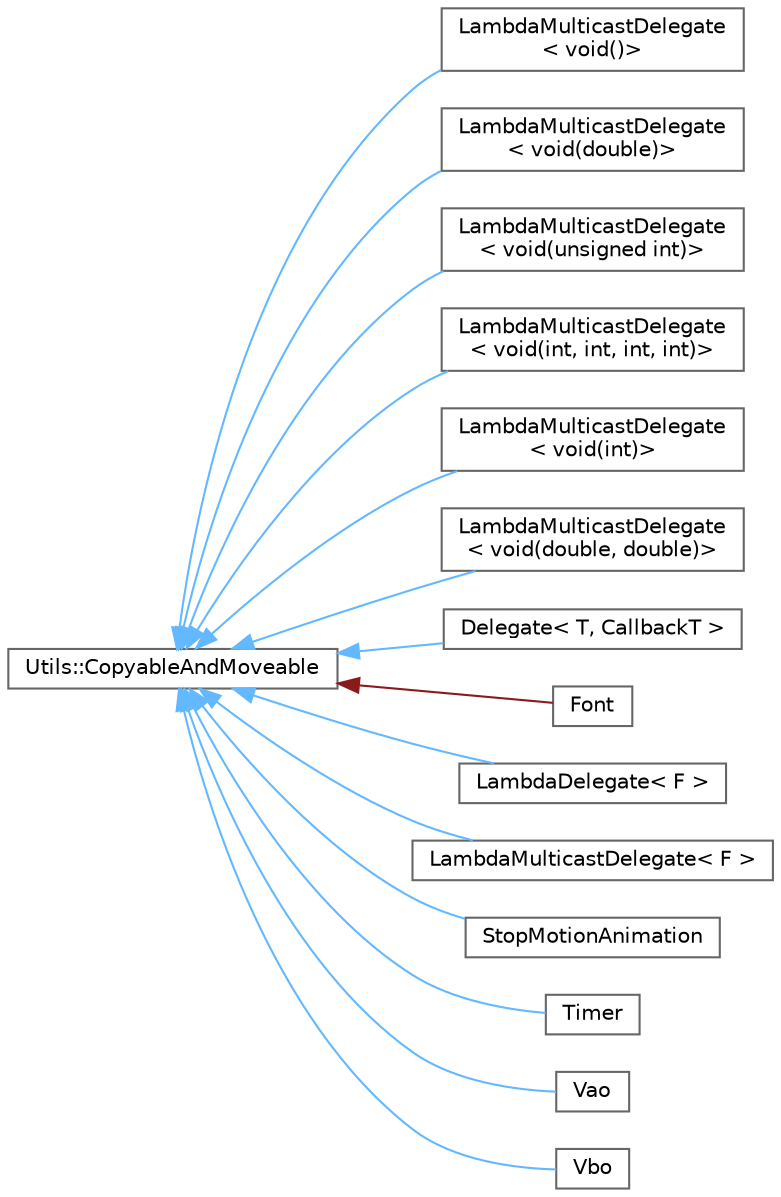 digraph "Graphical Class Hierarchy"
{
 // LATEX_PDF_SIZE
  bgcolor="transparent";
  edge [fontname=Helvetica,fontsize=10,labelfontname=Helvetica,labelfontsize=10];
  node [fontname=Helvetica,fontsize=10,shape=box,height=0.2,width=0.4];
  rankdir="LR";
  Node0 [id="Node000000",label="Utils::CopyableAndMoveable",height=0.2,width=0.4,color="grey40", fillcolor="white", style="filled",URL="$class_utils_1_1_copyable_and_moveable.html",tooltip=" "];
  Node0 -> Node1 [id="edge27_Node000000_Node000001",dir="back",color="steelblue1",style="solid",tooltip=" "];
  Node1 [id="Node000001",label="LambdaMulticastDelegate\l\< void()\>",height=0.2,width=0.4,color="grey40", fillcolor="white", style="filled",URL="$class_lambda_multicast_delegate.html",tooltip=" "];
  Node0 -> Node2 [id="edge28_Node000000_Node000002",dir="back",color="steelblue1",style="solid",tooltip=" "];
  Node2 [id="Node000002",label="LambdaMulticastDelegate\l\< void(double)\>",height=0.2,width=0.4,color="grey40", fillcolor="white", style="filled",URL="$class_lambda_multicast_delegate.html",tooltip=" "];
  Node0 -> Node3 [id="edge29_Node000000_Node000003",dir="back",color="steelblue1",style="solid",tooltip=" "];
  Node3 [id="Node000003",label="LambdaMulticastDelegate\l\< void(unsigned int)\>",height=0.2,width=0.4,color="grey40", fillcolor="white", style="filled",URL="$class_lambda_multicast_delegate.html",tooltip=" "];
  Node0 -> Node4 [id="edge30_Node000000_Node000004",dir="back",color="steelblue1",style="solid",tooltip=" "];
  Node4 [id="Node000004",label="LambdaMulticastDelegate\l\< void(int, int, int, int)\>",height=0.2,width=0.4,color="grey40", fillcolor="white", style="filled",URL="$class_lambda_multicast_delegate.html",tooltip=" "];
  Node0 -> Node5 [id="edge31_Node000000_Node000005",dir="back",color="steelblue1",style="solid",tooltip=" "];
  Node5 [id="Node000005",label="LambdaMulticastDelegate\l\< void(int)\>",height=0.2,width=0.4,color="grey40", fillcolor="white", style="filled",URL="$class_lambda_multicast_delegate.html",tooltip=" "];
  Node0 -> Node6 [id="edge32_Node000000_Node000006",dir="back",color="steelblue1",style="solid",tooltip=" "];
  Node6 [id="Node000006",label="LambdaMulticastDelegate\l\< void(double, double)\>",height=0.2,width=0.4,color="grey40", fillcolor="white", style="filled",URL="$class_lambda_multicast_delegate.html",tooltip=" "];
  Node0 -> Node7 [id="edge33_Node000000_Node000007",dir="back",color="steelblue1",style="solid",tooltip=" "];
  Node7 [id="Node000007",label="Delegate\< T, CallbackT \>",height=0.2,width=0.4,color="grey40", fillcolor="white", style="filled",URL="$class_delegate.html",tooltip=" "];
  Node0 -> Node8 [id="edge34_Node000000_Node000008",dir="back",color="firebrick4",style="solid",tooltip=" "];
  Node8 [id="Node000008",label="Font",height=0.2,width=0.4,color="grey40", fillcolor="white", style="filled",URL="$class_font.html",tooltip=" "];
  Node0 -> Node9 [id="edge35_Node000000_Node000009",dir="back",color="steelblue1",style="solid",tooltip=" "];
  Node9 [id="Node000009",label="LambdaDelegate\< F \>",height=0.2,width=0.4,color="grey40", fillcolor="white", style="filled",URL="$class_lambda_delegate.html",tooltip=" "];
  Node0 -> Node10 [id="edge36_Node000000_Node000010",dir="back",color="steelblue1",style="solid",tooltip=" "];
  Node10 [id="Node000010",label="LambdaMulticastDelegate\< F \>",height=0.2,width=0.4,color="grey40", fillcolor="white", style="filled",URL="$class_lambda_multicast_delegate.html",tooltip=" "];
  Node0 -> Node11 [id="edge37_Node000000_Node000011",dir="back",color="steelblue1",style="solid",tooltip=" "];
  Node11 [id="Node000011",label="StopMotionAnimation",height=0.2,width=0.4,color="grey40", fillcolor="white", style="filled",URL="$class_stop_motion_animation.html",tooltip=" "];
  Node0 -> Node12 [id="edge38_Node000000_Node000012",dir="back",color="steelblue1",style="solid",tooltip=" "];
  Node12 [id="Node000012",label="Timer",height=0.2,width=0.4,color="grey40", fillcolor="white", style="filled",URL="$class_timer.html",tooltip=" "];
  Node0 -> Node13 [id="edge39_Node000000_Node000013",dir="back",color="steelblue1",style="solid",tooltip=" "];
  Node13 [id="Node000013",label="Vao",height=0.2,width=0.4,color="grey40", fillcolor="white", style="filled",URL="$class_vao.html",tooltip=" "];
  Node0 -> Node14 [id="edge40_Node000000_Node000014",dir="back",color="steelblue1",style="solid",tooltip=" "];
  Node14 [id="Node000014",label="Vbo",height=0.2,width=0.4,color="grey40", fillcolor="white", style="filled",URL="$class_vbo.html",tooltip=" "];
}

